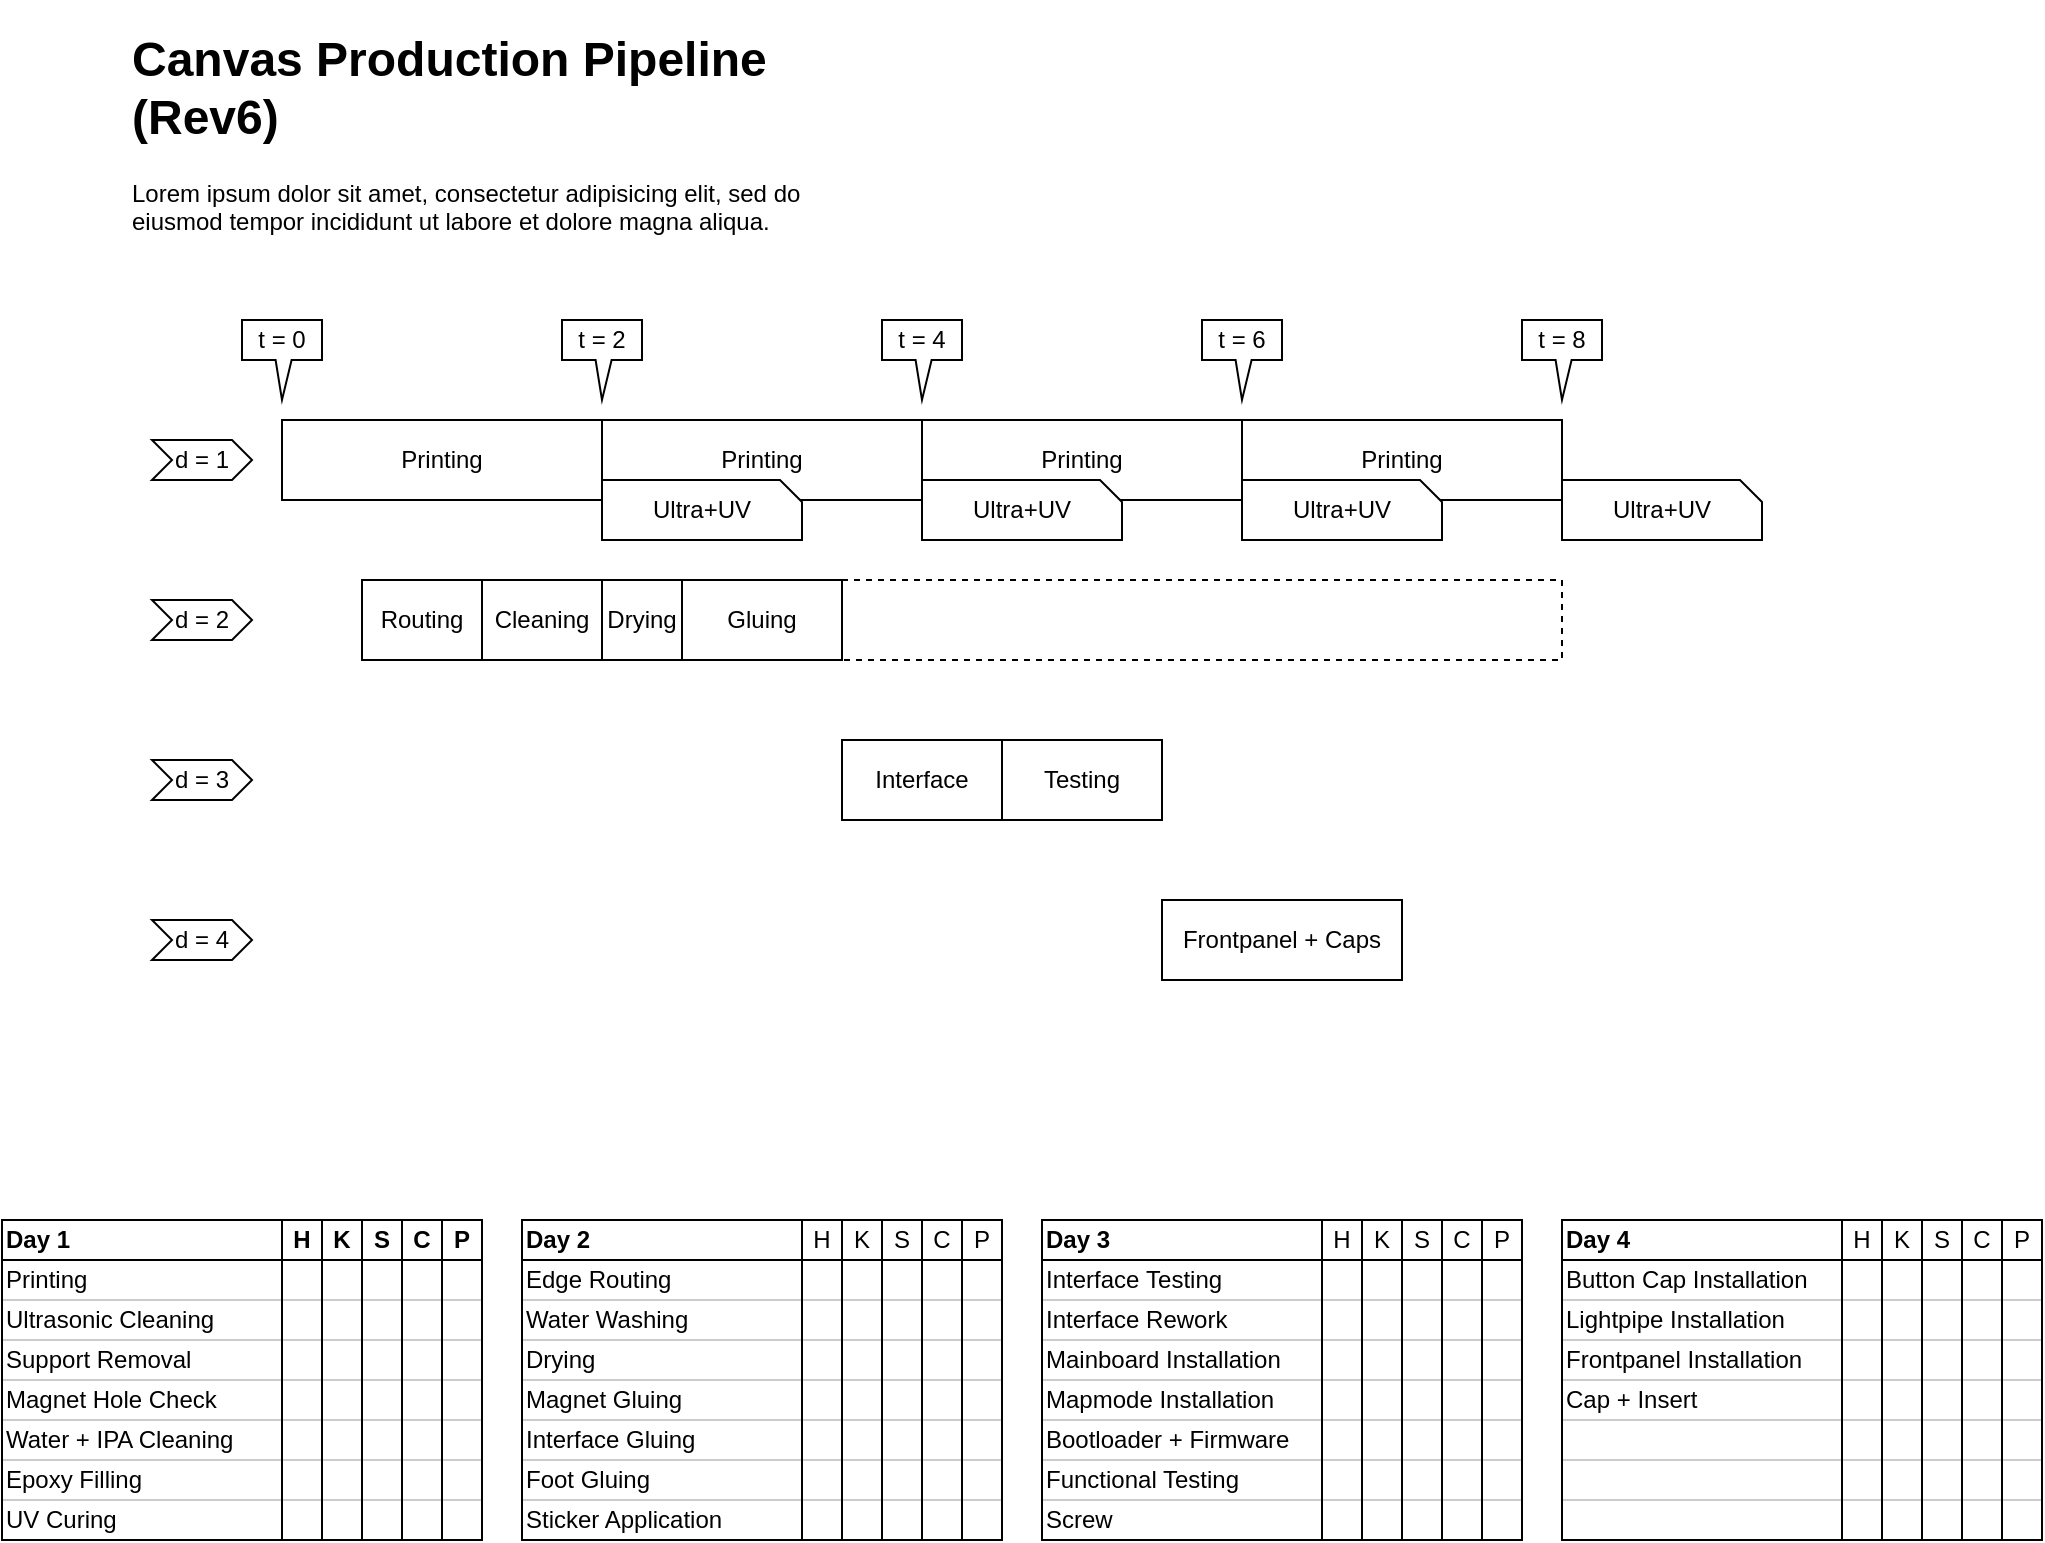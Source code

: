<mxfile version="12.6.5" type="device"><diagram id="Prxd_DOxhzC3CfK-6Fsi" name="Page-1"><mxGraphModel dx="1649" dy="1657" grid="1" gridSize="10" guides="1" tooltips="1" connect="1" arrows="1" fold="1" page="1" pageScale="1" pageWidth="1100" pageHeight="850" math="0" shadow="0"><root><mxCell id="0"/><mxCell id="1" parent="0"/><mxCell id="zJqqxCS-z7jBwcY9JHA3-13" value="" style="rounded=0;whiteSpace=wrap;html=1;strokeColor=#CCCCCC;align=left;fontSize=12;" vertex="1" parent="1"><mxGeometry x="800" y="760" width="240" height="20" as="geometry"/></mxCell><mxCell id="zJqqxCS-z7jBwcY9JHA3-14" value="" style="rounded=0;whiteSpace=wrap;html=1;strokeColor=#CCCCCC;align=left;fontSize=12;" vertex="1" parent="1"><mxGeometry x="800" y="780" width="240" height="20" as="geometry"/></mxCell><mxCell id="zJqqxCS-z7jBwcY9JHA3-12" value="Bootloader + Firmware" style="rounded=0;whiteSpace=wrap;html=1;strokeColor=#CCCCCC;align=left;fontSize=12;" vertex="1" parent="1"><mxGeometry x="540" y="740" width="240" height="20" as="geometry"/></mxCell><mxCell id="zJqqxCS-z7jBwcY9JHA3-10" value="Lightpipe Installation" style="rounded=0;whiteSpace=wrap;html=1;strokeColor=#CCCCCC;align=left;fontSize=12;" vertex="1" parent="1"><mxGeometry x="800" y="680" width="240" height="20" as="geometry"/></mxCell><mxCell id="zJqqxCS-z7jBwcY9JHA3-8" value="Button Cap Installation" style="rounded=0;whiteSpace=wrap;html=1;strokeColor=#CCCCCC;align=left;fontSize=12;" vertex="1" parent="1"><mxGeometry x="800" y="660" width="240" height="20" as="geometry"/></mxCell><mxCell id="zJqqxCS-z7jBwcY9JHA3-9" value="Frontpanel Installation" style="rounded=0;whiteSpace=wrap;html=1;strokeColor=#CCCCCC;align=left;fontSize=12;" vertex="1" parent="1"><mxGeometry x="800" y="700" width="240" height="20" as="geometry"/></mxCell><mxCell id="zJqqxCS-z7jBwcY9JHA3-7" value="Screw" style="rounded=0;whiteSpace=wrap;html=1;strokeColor=#CCCCCC;align=left;fontSize=12;" vertex="1" parent="1"><mxGeometry x="540" y="780" width="240" height="20" as="geometry"/></mxCell><mxCell id="zJqqxCS-z7jBwcY9JHA3-6" value="Interface Rework" style="rounded=0;whiteSpace=wrap;html=1;strokeColor=#CCCCCC;align=left;fontSize=12;" vertex="1" parent="1"><mxGeometry x="540" y="680" width="240" height="20" as="geometry"/></mxCell><mxCell id="zJqqxCS-z7jBwcY9JHA3-5" value="Functional Testing" style="rounded=0;whiteSpace=wrap;html=1;strokeColor=#CCCCCC;align=left;fontSize=12;" vertex="1" parent="1"><mxGeometry x="540" y="760" width="240" height="20" as="geometry"/></mxCell><mxCell id="zJqqxCS-z7jBwcY9JHA3-3" value="Mainboard Installation" style="rounded=0;whiteSpace=wrap;html=1;strokeColor=#CCCCCC;align=left;fontSize=12;" vertex="1" parent="1"><mxGeometry x="540" y="700" width="240" height="20" as="geometry"/></mxCell><mxCell id="xlk4b8a33Y2aYoOvGKdE-34" value="Interface&amp;nbsp;Testing" style="rounded=0;whiteSpace=wrap;html=1;strokeColor=#CCCCCC;align=left;fontSize=12;" parent="1" vertex="1"><mxGeometry x="540" y="660" width="240" height="20" as="geometry"/></mxCell><mxCell id="xlk4b8a33Y2aYoOvGKdE-35" value="Mapmode Installation" style="rounded=0;whiteSpace=wrap;html=1;strokeColor=#CCCCCC;align=left;fontSize=12;" parent="1" vertex="1"><mxGeometry x="540" y="720" width="240" height="20" as="geometry"/></mxCell><mxCell id="xlk4b8a33Y2aYoOvGKdE-48" value="" style="rounded=0;whiteSpace=wrap;html=1;strokeColor=#CCCCCC;align=left;fontSize=12;" parent="1" vertex="1"><mxGeometry x="20" y="780" width="240" height="20" as="geometry"/></mxCell><mxCell id="xlk4b8a33Y2aYoOvGKdE-22" value="Interface Gluing" style="rounded=0;whiteSpace=wrap;html=1;strokeColor=#CCCCCC;align=left;fontSize=12;" parent="1" vertex="1"><mxGeometry x="280" y="740" width="240" height="20" as="geometry"/></mxCell><mxCell id="xlk4b8a33Y2aYoOvGKdE-24" value="Foot Gluing" style="rounded=0;whiteSpace=wrap;html=1;strokeColor=#CCCCCC;align=left;fontSize=12;" parent="1" vertex="1"><mxGeometry x="280" y="760" width="240" height="20" as="geometry"/></mxCell><mxCell id="xlk4b8a33Y2aYoOvGKdE-25" value="Sticker Application" style="rounded=0;whiteSpace=wrap;html=1;strokeColor=#CCCCCC;align=left;fontSize=12;" parent="1" vertex="1"><mxGeometry x="280" y="780" width="240" height="20" as="geometry"/></mxCell><mxCell id="xlk4b8a33Y2aYoOvGKdE-17" value="Magnet Gluing" style="rounded=0;whiteSpace=wrap;html=1;strokeColor=#CCCCCC;align=left;fontSize=12;" parent="1" vertex="1"><mxGeometry x="280" y="720" width="240" height="20" as="geometry"/></mxCell><mxCell id="xlk4b8a33Y2aYoOvGKdE-13" value="Drying" style="rounded=0;whiteSpace=wrap;html=1;strokeColor=#CCCCCC;align=left;fontSize=12;" parent="1" vertex="1"><mxGeometry x="280" y="700" width="240" height="20" as="geometry"/></mxCell><mxCell id="xlk4b8a33Y2aYoOvGKdE-14" value="Epoxy Filling" style="rounded=0;whiteSpace=wrap;html=1;strokeColor=#CCCCCC;align=left;fontSize=12;" parent="1" vertex="1"><mxGeometry x="20" y="760" width="240" height="20" as="geometry"/></mxCell><mxCell id="xlk4b8a33Y2aYoOvGKdE-15" value="Edge Routing" style="rounded=0;whiteSpace=wrap;html=1;strokeColor=#CCCCCC;align=left;fontSize=12;" parent="1" vertex="1"><mxGeometry x="280" y="660" width="240" height="20" as="geometry"/></mxCell><mxCell id="xlk4b8a33Y2aYoOvGKdE-16" value="Water Washing" style="rounded=0;whiteSpace=wrap;html=1;strokeColor=#CCCCCC;align=left;fontSize=12;" parent="1" vertex="1"><mxGeometry x="280" y="680" width="240" height="20" as="geometry"/></mxCell><mxCell id="xlk4b8a33Y2aYoOvGKdE-8" value="Magnet Hole Check" style="rounded=0;whiteSpace=wrap;html=1;strokeColor=#CCCCCC;align=left;fontSize=12;" parent="1" vertex="1"><mxGeometry x="20" y="720" width="240" height="20" as="geometry"/></mxCell><mxCell id="xlk4b8a33Y2aYoOvGKdE-9" value="Water + IPA Cleaning" style="rounded=0;whiteSpace=wrap;html=1;strokeColor=#CCCCCC;align=left;fontSize=12;" parent="1" vertex="1"><mxGeometry x="20" y="740" width="240" height="20" as="geometry"/></mxCell><mxCell id="xlk4b8a33Y2aYoOvGKdE-10" value="UV Curing" style="rounded=0;whiteSpace=wrap;html=1;strokeColor=#CCCCCC;align=left;fontSize=12;" parent="1" vertex="1"><mxGeometry x="20" y="780" width="240" height="20" as="geometry"/></mxCell><mxCell id="xlk4b8a33Y2aYoOvGKdE-2" value="Printing" style="rounded=0;whiteSpace=wrap;html=1;strokeColor=#CCCCCC;align=left;fontSize=12;" parent="1" vertex="1"><mxGeometry x="20" y="660" width="240" height="20" as="geometry"/></mxCell><mxCell id="xlk4b8a33Y2aYoOvGKdE-3" value="Ultrasonic Cleaning" style="rounded=0;whiteSpace=wrap;html=1;strokeColor=#CCCCCC;align=left;fontSize=12;" parent="1" vertex="1"><mxGeometry x="20" y="680" width="240" height="20" as="geometry"/></mxCell><mxCell id="xlk4b8a33Y2aYoOvGKdE-6" value="Support Removal" style="rounded=0;whiteSpace=wrap;html=1;strokeColor=#CCCCCC;align=left;fontSize=12;" parent="1" vertex="1"><mxGeometry x="20" y="700" width="240" height="20" as="geometry"/></mxCell><mxCell id="UwY0sym8tSGIYw5Ew-0b-1" value="Printing" style="rounded=0;whiteSpace=wrap;html=1;" parent="1" vertex="1"><mxGeometry x="160" y="240" width="160" height="40" as="geometry"/></mxCell><mxCell id="UwY0sym8tSGIYw5Ew-0b-2" value="Printing&lt;br&gt;" style="rounded=0;whiteSpace=wrap;html=1;" parent="1" vertex="1"><mxGeometry x="320" y="240" width="160" height="40" as="geometry"/></mxCell><mxCell id="UwY0sym8tSGIYw5Ew-0b-19" value="Routing" style="rounded=0;whiteSpace=wrap;html=1;" parent="1" vertex="1"><mxGeometry x="200" y="320" width="60" height="40" as="geometry"/></mxCell><mxCell id="UwY0sym8tSGIYw5Ew-0b-21" value="Interface" style="rounded=0;whiteSpace=wrap;html=1;" parent="1" vertex="1"><mxGeometry x="440" y="400" width="80" height="40" as="geometry"/></mxCell><mxCell id="UwY0sym8tSGIYw5Ew-0b-29" value="Cleaning" style="rounded=0;whiteSpace=wrap;html=1;" parent="1" vertex="1"><mxGeometry x="260" y="320" width="60" height="40" as="geometry"/></mxCell><mxCell id="UwY0sym8tSGIYw5Ew-0b-41" value="" style="rounded=0;whiteSpace=wrap;html=1;dashed=1;" parent="1" vertex="1"><mxGeometry x="440" y="320" width="360" height="40" as="geometry"/></mxCell><mxCell id="UwY0sym8tSGIYw5Ew-0b-42" value="Frontpanel + Caps" style="rounded=0;whiteSpace=wrap;html=1;" parent="1" vertex="1"><mxGeometry x="600" y="480" width="120" height="40" as="geometry"/></mxCell><mxCell id="UwY0sym8tSGIYw5Ew-0b-47" value="t = 0" style="shape=callout;whiteSpace=wrap;html=1;perimeter=calloutPerimeter;base=8;size=20;position=0.42;" parent="1" vertex="1"><mxGeometry x="140" y="190" width="40" height="40" as="geometry"/></mxCell><mxCell id="UwY0sym8tSGIYw5Ew-0b-48" value="t = 2" style="shape=callout;whiteSpace=wrap;html=1;perimeter=calloutPerimeter;base=8;size=20;position=0.42;" parent="1" vertex="1"><mxGeometry x="300" y="190" width="40" height="40" as="geometry"/></mxCell><mxCell id="UwY0sym8tSGIYw5Ew-0b-49" value="t = 4" style="shape=callout;whiteSpace=wrap;html=1;perimeter=calloutPerimeter;base=8;size=20;position=0.42;" parent="1" vertex="1"><mxGeometry x="460" y="190" width="40" height="40" as="geometry"/></mxCell><mxCell id="UwY0sym8tSGIYw5Ew-0b-50" value="t = 6" style="shape=callout;whiteSpace=wrap;html=1;perimeter=calloutPerimeter;base=8;size=20;position=0.42;" parent="1" vertex="1"><mxGeometry x="620" y="190" width="40" height="40" as="geometry"/></mxCell><mxCell id="UwY0sym8tSGIYw5Ew-0b-51" value="t = 8" style="shape=callout;whiteSpace=wrap;html=1;perimeter=calloutPerimeter;base=8;size=20;position=0.42;" parent="1" vertex="1"><mxGeometry x="780" y="190" width="40" height="40" as="geometry"/></mxCell><mxCell id="UwY0sym8tSGIYw5Ew-0b-53" value="d = 1" style="shape=step;perimeter=stepPerimeter;whiteSpace=wrap;html=1;fixedSize=1;size=10;" parent="1" vertex="1"><mxGeometry x="95" y="250" width="50" height="20" as="geometry"/></mxCell><mxCell id="UwY0sym8tSGIYw5Ew-0b-55" value="d = 2" style="shape=step;perimeter=stepPerimeter;whiteSpace=wrap;html=1;fixedSize=1;size=10;" parent="1" vertex="1"><mxGeometry x="95" y="330" width="50" height="20" as="geometry"/></mxCell><mxCell id="UwY0sym8tSGIYw5Ew-0b-56" value="d = 3" style="shape=step;perimeter=stepPerimeter;whiteSpace=wrap;html=1;fixedSize=1;size=10;" parent="1" vertex="1"><mxGeometry x="95" y="410" width="50" height="20" as="geometry"/></mxCell><mxCell id="UwY0sym8tSGIYw5Ew-0b-57" value="d = 4" style="shape=step;perimeter=stepPerimeter;whiteSpace=wrap;html=1;fixedSize=1;size=10;" parent="1" vertex="1"><mxGeometry x="95" y="490" width="50" height="20" as="geometry"/></mxCell><mxCell id="UwY0sym8tSGIYw5Ew-0b-59" value="&lt;h1&gt;Canvas Production Pipeline (Rev6)&lt;br&gt;&lt;/h1&gt;&lt;p&gt;Lorem ipsum dolor sit amet, consectetur adipisicing elit, sed do eiusmod tempor incididunt ut labore et dolore magna aliqua.&lt;/p&gt;" style="text;html=1;strokeColor=none;fillColor=none;spacing=5;spacingTop=-20;whiteSpace=wrap;overflow=hidden;rounded=0;" parent="1" vertex="1"><mxGeometry x="80" y="40" width="360" height="120" as="geometry"/></mxCell><mxCell id="UwY0sym8tSGIYw5Ew-0b-60" value="Ultra+UV" style="shape=card;whiteSpace=wrap;html=1;direction=south;size=11;" parent="1" vertex="1"><mxGeometry x="320" y="270" width="100" height="30" as="geometry"/></mxCell><mxCell id="UwY0sym8tSGIYw5Ew-0b-61" value="Printing&lt;br&gt;" style="rounded=0;whiteSpace=wrap;html=1;" parent="1" vertex="1"><mxGeometry x="480" y="240" width="160" height="40" as="geometry"/></mxCell><mxCell id="UwY0sym8tSGIYw5Ew-0b-62" value="Ultra+UV" style="shape=card;whiteSpace=wrap;html=1;direction=south;size=11;" parent="1" vertex="1"><mxGeometry x="480" y="270" width="100" height="30" as="geometry"/></mxCell><mxCell id="UwY0sym8tSGIYw5Ew-0b-63" value="Printing&lt;br&gt;" style="rounded=0;whiteSpace=wrap;html=1;" parent="1" vertex="1"><mxGeometry x="640" y="240" width="160" height="40" as="geometry"/></mxCell><mxCell id="UwY0sym8tSGIYw5Ew-0b-64" value="Ultra+UV" style="shape=card;whiteSpace=wrap;html=1;direction=south;size=11;" parent="1" vertex="1"><mxGeometry x="640" y="270" width="100" height="30" as="geometry"/></mxCell><mxCell id="UwY0sym8tSGIYw5Ew-0b-66" value="Ultra+UV" style="shape=card;whiteSpace=wrap;html=1;direction=south;size=11;" parent="1" vertex="1"><mxGeometry x="800" y="270" width="100" height="30" as="geometry"/></mxCell><mxCell id="Al0smUubSOH_roB0DsRW-5" value="" style="rounded=0;whiteSpace=wrap;html=1;fillColor=none;" parent="1" vertex="1"><mxGeometry x="160" y="640" width="20" height="160" as="geometry"/></mxCell><mxCell id="Al0smUubSOH_roB0DsRW-8" value="" style="rounded=0;whiteSpace=wrap;html=1;fillColor=none;" parent="1" vertex="1"><mxGeometry x="20" y="640" width="140" height="160" as="geometry"/></mxCell><mxCell id="Al0smUubSOH_roB0DsRW-9" value="" style="rounded=0;whiteSpace=wrap;html=1;fillColor=none;" parent="1" vertex="1"><mxGeometry x="280" y="640" width="140" height="160" as="geometry"/></mxCell><mxCell id="Al0smUubSOH_roB0DsRW-13" value="" style="rounded=0;whiteSpace=wrap;html=1;fillColor=none;" parent="1" vertex="1"><mxGeometry x="180" y="640" width="20" height="160" as="geometry"/></mxCell><mxCell id="Al0smUubSOH_roB0DsRW-14" value="" style="rounded=0;whiteSpace=wrap;html=1;fillColor=none;" parent="1" vertex="1"><mxGeometry x="200" y="640" width="20" height="160" as="geometry"/></mxCell><mxCell id="Al0smUubSOH_roB0DsRW-15" value="" style="rounded=0;whiteSpace=wrap;html=1;fillColor=none;" parent="1" vertex="1"><mxGeometry x="220" y="640" width="20" height="160" as="geometry"/></mxCell><mxCell id="Al0smUubSOH_roB0DsRW-16" value="" style="rounded=0;whiteSpace=wrap;html=1;fillColor=none;" parent="1" vertex="1"><mxGeometry x="240" y="640" width="20" height="160" as="geometry"/></mxCell><mxCell id="Al0smUubSOH_roB0DsRW-19" value="H" style="rounded=0;whiteSpace=wrap;html=1;fillColor=none;fontStyle=1" parent="1" vertex="1"><mxGeometry x="160" y="640" width="20" height="20" as="geometry"/></mxCell><mxCell id="Al0smUubSOH_roB0DsRW-20" value="K" style="rounded=0;whiteSpace=wrap;html=1;fillColor=none;fontStyle=1" parent="1" vertex="1"><mxGeometry x="180" y="640" width="20" height="20" as="geometry"/></mxCell><mxCell id="Al0smUubSOH_roB0DsRW-21" value="S" style="rounded=0;whiteSpace=wrap;html=1;fillColor=none;fontStyle=1" parent="1" vertex="1"><mxGeometry x="200" y="640" width="20" height="20" as="geometry"/></mxCell><mxCell id="Al0smUubSOH_roB0DsRW-22" value="C" style="rounded=0;whiteSpace=wrap;html=1;fillColor=none;fontStyle=1" parent="1" vertex="1"><mxGeometry x="220" y="640" width="20" height="20" as="geometry"/></mxCell><mxCell id="Al0smUubSOH_roB0DsRW-23" value="P" style="rounded=0;whiteSpace=wrap;html=1;fillColor=none;fontStyle=1" parent="1" vertex="1"><mxGeometry x="240" y="640" width="20" height="20" as="geometry"/></mxCell><mxCell id="Al0smUubSOH_roB0DsRW-24" value="" style="rounded=0;whiteSpace=wrap;html=1;fillColor=none;" parent="1" vertex="1"><mxGeometry x="420" y="640" width="20" height="160" as="geometry"/></mxCell><mxCell id="Al0smUubSOH_roB0DsRW-25" value="" style="rounded=0;whiteSpace=wrap;html=1;fillColor=none;" parent="1" vertex="1"><mxGeometry x="440" y="640" width="20" height="160" as="geometry"/></mxCell><mxCell id="Al0smUubSOH_roB0DsRW-26" value="" style="rounded=0;whiteSpace=wrap;html=1;fillColor=none;" parent="1" vertex="1"><mxGeometry x="460" y="640" width="20" height="160" as="geometry"/></mxCell><mxCell id="Al0smUubSOH_roB0DsRW-27" value="" style="rounded=0;whiteSpace=wrap;html=1;fillColor=none;" parent="1" vertex="1"><mxGeometry x="480" y="640" width="20" height="160" as="geometry"/></mxCell><mxCell id="Al0smUubSOH_roB0DsRW-28" value="" style="rounded=0;whiteSpace=wrap;html=1;fillColor=none;" parent="1" vertex="1"><mxGeometry x="500" y="640" width="20" height="160" as="geometry"/></mxCell><mxCell id="Al0smUubSOH_roB0DsRW-29" value="H" style="rounded=0;whiteSpace=wrap;html=1;fillColor=none;" parent="1" vertex="1"><mxGeometry x="420" y="640" width="20" height="20" as="geometry"/></mxCell><mxCell id="Al0smUubSOH_roB0DsRW-30" value="K" style="rounded=0;whiteSpace=wrap;html=1;fillColor=none;" parent="1" vertex="1"><mxGeometry x="440" y="640" width="20" height="20" as="geometry"/></mxCell><mxCell id="Al0smUubSOH_roB0DsRW-31" value="S" style="rounded=0;whiteSpace=wrap;html=1;fillColor=none;" parent="1" vertex="1"><mxGeometry x="460" y="640" width="20" height="20" as="geometry"/></mxCell><mxCell id="Al0smUubSOH_roB0DsRW-32" value="C" style="rounded=0;whiteSpace=wrap;html=1;fillColor=none;" parent="1" vertex="1"><mxGeometry x="480" y="640" width="20" height="20" as="geometry"/></mxCell><mxCell id="Al0smUubSOH_roB0DsRW-33" value="P" style="rounded=0;whiteSpace=wrap;html=1;fillColor=none;" parent="1" vertex="1"><mxGeometry x="500" y="640" width="20" height="20" as="geometry"/></mxCell><mxCell id="Al0smUubSOH_roB0DsRW-34" value="" style="rounded=0;whiteSpace=wrap;html=1;fillColor=none;" parent="1" vertex="1"><mxGeometry x="680" y="640" width="20" height="160" as="geometry"/></mxCell><mxCell id="Al0smUubSOH_roB0DsRW-35" value="" style="rounded=0;whiteSpace=wrap;html=1;fillColor=none;" parent="1" vertex="1"><mxGeometry x="700" y="640" width="20" height="160" as="geometry"/></mxCell><mxCell id="Al0smUubSOH_roB0DsRW-36" value="" style="rounded=0;whiteSpace=wrap;html=1;fillColor=none;" parent="1" vertex="1"><mxGeometry x="720" y="640" width="20" height="160" as="geometry"/></mxCell><mxCell id="Al0smUubSOH_roB0DsRW-37" value="" style="rounded=0;whiteSpace=wrap;html=1;fillColor=none;" parent="1" vertex="1"><mxGeometry x="740" y="640" width="20" height="160" as="geometry"/></mxCell><mxCell id="Al0smUubSOH_roB0DsRW-38" value="" style="rounded=0;whiteSpace=wrap;html=1;fillColor=none;" parent="1" vertex="1"><mxGeometry x="760" y="640" width="20" height="160" as="geometry"/></mxCell><mxCell id="Al0smUubSOH_roB0DsRW-39" value="H" style="rounded=0;whiteSpace=wrap;html=1;fillColor=none;" parent="1" vertex="1"><mxGeometry x="680" y="640" width="20" height="20" as="geometry"/></mxCell><mxCell id="Al0smUubSOH_roB0DsRW-40" value="K" style="rounded=0;whiteSpace=wrap;html=1;fillColor=none;" parent="1" vertex="1"><mxGeometry x="700" y="640" width="20" height="20" as="geometry"/></mxCell><mxCell id="Al0smUubSOH_roB0DsRW-41" value="S" style="rounded=0;whiteSpace=wrap;html=1;fillColor=none;" parent="1" vertex="1"><mxGeometry x="720" y="640" width="20" height="20" as="geometry"/></mxCell><mxCell id="Al0smUubSOH_roB0DsRW-42" value="C" style="rounded=0;whiteSpace=wrap;html=1;fillColor=none;" parent="1" vertex="1"><mxGeometry x="740" y="640" width="20" height="20" as="geometry"/></mxCell><mxCell id="Al0smUubSOH_roB0DsRW-43" value="P" style="rounded=0;whiteSpace=wrap;html=1;fillColor=none;" parent="1" vertex="1"><mxGeometry x="760" y="640" width="20" height="20" as="geometry"/></mxCell><mxCell id="Al0smUubSOH_roB0DsRW-49" value="Day 1" style="rounded=0;whiteSpace=wrap;html=1;fillColor=none;align=left;fontStyle=1" parent="1" vertex="1"><mxGeometry x="20" y="640" width="160" height="20" as="geometry"/></mxCell><mxCell id="xlk4b8a33Y2aYoOvGKdE-18" value="Day 2" style="rounded=0;whiteSpace=wrap;html=1;fillColor=none;align=left;fontStyle=1" parent="1" vertex="1"><mxGeometry x="280" y="640" width="140" height="20" as="geometry"/></mxCell><mxCell id="xlk4b8a33Y2aYoOvGKdE-19" value="Day 3" style="rounded=0;whiteSpace=wrap;html=1;fillColor=none;align=left;fontStyle=1" parent="1" vertex="1"><mxGeometry x="540" y="640" width="160" height="20" as="geometry"/></mxCell><mxCell id="xlk4b8a33Y2aYoOvGKdE-28" value="" style="rounded=0;whiteSpace=wrap;html=1;fillColor=none;" parent="1" vertex="1"><mxGeometry x="540" y="640" width="140" height="160" as="geometry"/></mxCell><mxCell id="xlk4b8a33Y2aYoOvGKdE-31" value="Cap + Insert" style="rounded=0;whiteSpace=wrap;html=1;strokeColor=#CCCCCC;align=left;fontSize=12;" parent="1" vertex="1"><mxGeometry x="800" y="720" width="240" height="20" as="geometry"/></mxCell><mxCell id="xlk4b8a33Y2aYoOvGKdE-33" value="" style="rounded=0;whiteSpace=wrap;html=1;strokeColor=#CCCCCC;align=left;fontSize=12;" parent="1" vertex="1"><mxGeometry x="800" y="740" width="240" height="20" as="geometry"/></mxCell><mxCell id="xlk4b8a33Y2aYoOvGKdE-36" value="" style="rounded=0;whiteSpace=wrap;html=1;fillColor=none;" parent="1" vertex="1"><mxGeometry x="940" y="640" width="20" height="160" as="geometry"/></mxCell><mxCell id="xlk4b8a33Y2aYoOvGKdE-37" value="" style="rounded=0;whiteSpace=wrap;html=1;fillColor=none;" parent="1" vertex="1"><mxGeometry x="960" y="640" width="20" height="160" as="geometry"/></mxCell><mxCell id="xlk4b8a33Y2aYoOvGKdE-38" value="" style="rounded=0;whiteSpace=wrap;html=1;fillColor=none;" parent="1" vertex="1"><mxGeometry x="980" y="640" width="20" height="160" as="geometry"/></mxCell><mxCell id="xlk4b8a33Y2aYoOvGKdE-39" value="" style="rounded=0;whiteSpace=wrap;html=1;fillColor=none;" parent="1" vertex="1"><mxGeometry x="1000" y="640" width="20" height="160" as="geometry"/></mxCell><mxCell id="xlk4b8a33Y2aYoOvGKdE-40" value="" style="rounded=0;whiteSpace=wrap;html=1;fillColor=none;" parent="1" vertex="1"><mxGeometry x="1020" y="640" width="20" height="160" as="geometry"/></mxCell><mxCell id="xlk4b8a33Y2aYoOvGKdE-41" value="H" style="rounded=0;whiteSpace=wrap;html=1;fillColor=none;" parent="1" vertex="1"><mxGeometry x="940" y="640" width="20" height="20" as="geometry"/></mxCell><mxCell id="xlk4b8a33Y2aYoOvGKdE-42" value="K" style="rounded=0;whiteSpace=wrap;html=1;fillColor=none;" parent="1" vertex="1"><mxGeometry x="960" y="640" width="20" height="20" as="geometry"/></mxCell><mxCell id="xlk4b8a33Y2aYoOvGKdE-43" value="S" style="rounded=0;whiteSpace=wrap;html=1;fillColor=none;" parent="1" vertex="1"><mxGeometry x="980" y="640" width="20" height="20" as="geometry"/></mxCell><mxCell id="xlk4b8a33Y2aYoOvGKdE-44" value="C" style="rounded=0;whiteSpace=wrap;html=1;fillColor=none;" parent="1" vertex="1"><mxGeometry x="1000" y="640" width="20" height="20" as="geometry"/></mxCell><mxCell id="xlk4b8a33Y2aYoOvGKdE-45" value="P" style="rounded=0;whiteSpace=wrap;html=1;fillColor=none;" parent="1" vertex="1"><mxGeometry x="1020" y="640" width="20" height="20" as="geometry"/></mxCell><mxCell id="xlk4b8a33Y2aYoOvGKdE-46" value="Day 4" style="rounded=0;whiteSpace=wrap;html=1;fillColor=none;align=left;fontStyle=1" parent="1" vertex="1"><mxGeometry x="800" y="640" width="160" height="20" as="geometry"/></mxCell><mxCell id="xlk4b8a33Y2aYoOvGKdE-47" value="" style="rounded=0;whiteSpace=wrap;html=1;fillColor=none;" parent="1" vertex="1"><mxGeometry x="800" y="660" width="140" height="140" as="geometry"/></mxCell><mxCell id="zJqqxCS-z7jBwcY9JHA3-15" value="&lt;div&gt;Drying&lt;/div&gt;" style="rounded=0;whiteSpace=wrap;html=1;" vertex="1" parent="1"><mxGeometry x="320" y="320" width="40" height="40" as="geometry"/></mxCell><mxCell id="zJqqxCS-z7jBwcY9JHA3-16" value="&lt;div&gt;Gluing&lt;/div&gt;" style="rounded=0;whiteSpace=wrap;html=1;" vertex="1" parent="1"><mxGeometry x="360" y="320" width="80" height="40" as="geometry"/></mxCell><mxCell id="zJqqxCS-z7jBwcY9JHA3-18" value="Testing" style="rounded=0;whiteSpace=wrap;html=1;" vertex="1" parent="1"><mxGeometry x="520" y="400" width="80" height="40" as="geometry"/></mxCell></root></mxGraphModel></diagram></mxfile>